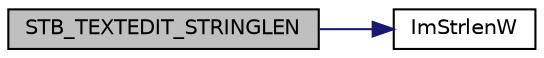 digraph "STB_TEXTEDIT_STRINGLEN"
{
 // INTERACTIVE_SVG=YES
  edge [fontname="Helvetica",fontsize="10",labelfontname="Helvetica",labelfontsize="10"];
  node [fontname="Helvetica",fontsize="10",shape=record];
  rankdir="LR";
  Node1 [label="STB_TEXTEDIT_STRINGLEN",height=0.2,width=0.4,color="black", fillcolor="grey75", style="filled" fontcolor="black"];
  Node1 -> Node2 [color="midnightblue",fontsize="10",style="solid",fontname="Helvetica"];
  Node2 [label="ImStrlenW",height=0.2,width=0.4,color="black", fillcolor="white", style="filled",URL="$imgui_8cpp.html#a3e0e967267e13dd09cc67ea35888245f"];
}
